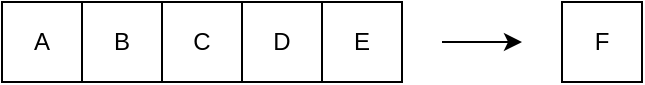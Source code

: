 <mxfile version="13.1.8" type="device"><diagram id="DOEy-2pnlwD1Ase898jV" name="Page-1"><mxGraphModel dx="946" dy="510" grid="1" gridSize="10" guides="1" tooltips="1" connect="1" arrows="1" fold="1" page="1" pageScale="1" pageWidth="827" pageHeight="1169" math="0" shadow="0"><root><mxCell id="0"/><mxCell id="1" parent="0"/><mxCell id="8OpZTpdcX404khYkZvMP-1" value="A" style="rounded=0;whiteSpace=wrap;html=1;" vertex="1" parent="1"><mxGeometry x="160" y="200" width="40" height="40" as="geometry"/></mxCell><mxCell id="8OpZTpdcX404khYkZvMP-2" value="B" style="rounded=0;whiteSpace=wrap;html=1;" vertex="1" parent="1"><mxGeometry x="200" y="200" width="40" height="40" as="geometry"/></mxCell><mxCell id="8OpZTpdcX404khYkZvMP-3" value="C" style="rounded=0;whiteSpace=wrap;html=1;" vertex="1" parent="1"><mxGeometry x="240" y="200" width="40" height="40" as="geometry"/></mxCell><mxCell id="8OpZTpdcX404khYkZvMP-4" value="D" style="rounded=0;whiteSpace=wrap;html=1;" vertex="1" parent="1"><mxGeometry x="280" y="200" width="40" height="40" as="geometry"/></mxCell><mxCell id="8OpZTpdcX404khYkZvMP-5" value="E" style="rounded=0;whiteSpace=wrap;html=1;" vertex="1" parent="1"><mxGeometry x="320" y="200" width="40" height="40" as="geometry"/></mxCell><mxCell id="8OpZTpdcX404khYkZvMP-6" value="" style="endArrow=classic;html=1;" edge="1" parent="1"><mxGeometry width="50" height="50" relative="1" as="geometry"><mxPoint x="380" y="220" as="sourcePoint"/><mxPoint x="420" y="220" as="targetPoint"/></mxGeometry></mxCell><mxCell id="8OpZTpdcX404khYkZvMP-7" value="F" style="rounded=0;whiteSpace=wrap;html=1;" vertex="1" parent="1"><mxGeometry x="440" y="200" width="40" height="40" as="geometry"/></mxCell></root></mxGraphModel></diagram></mxfile>